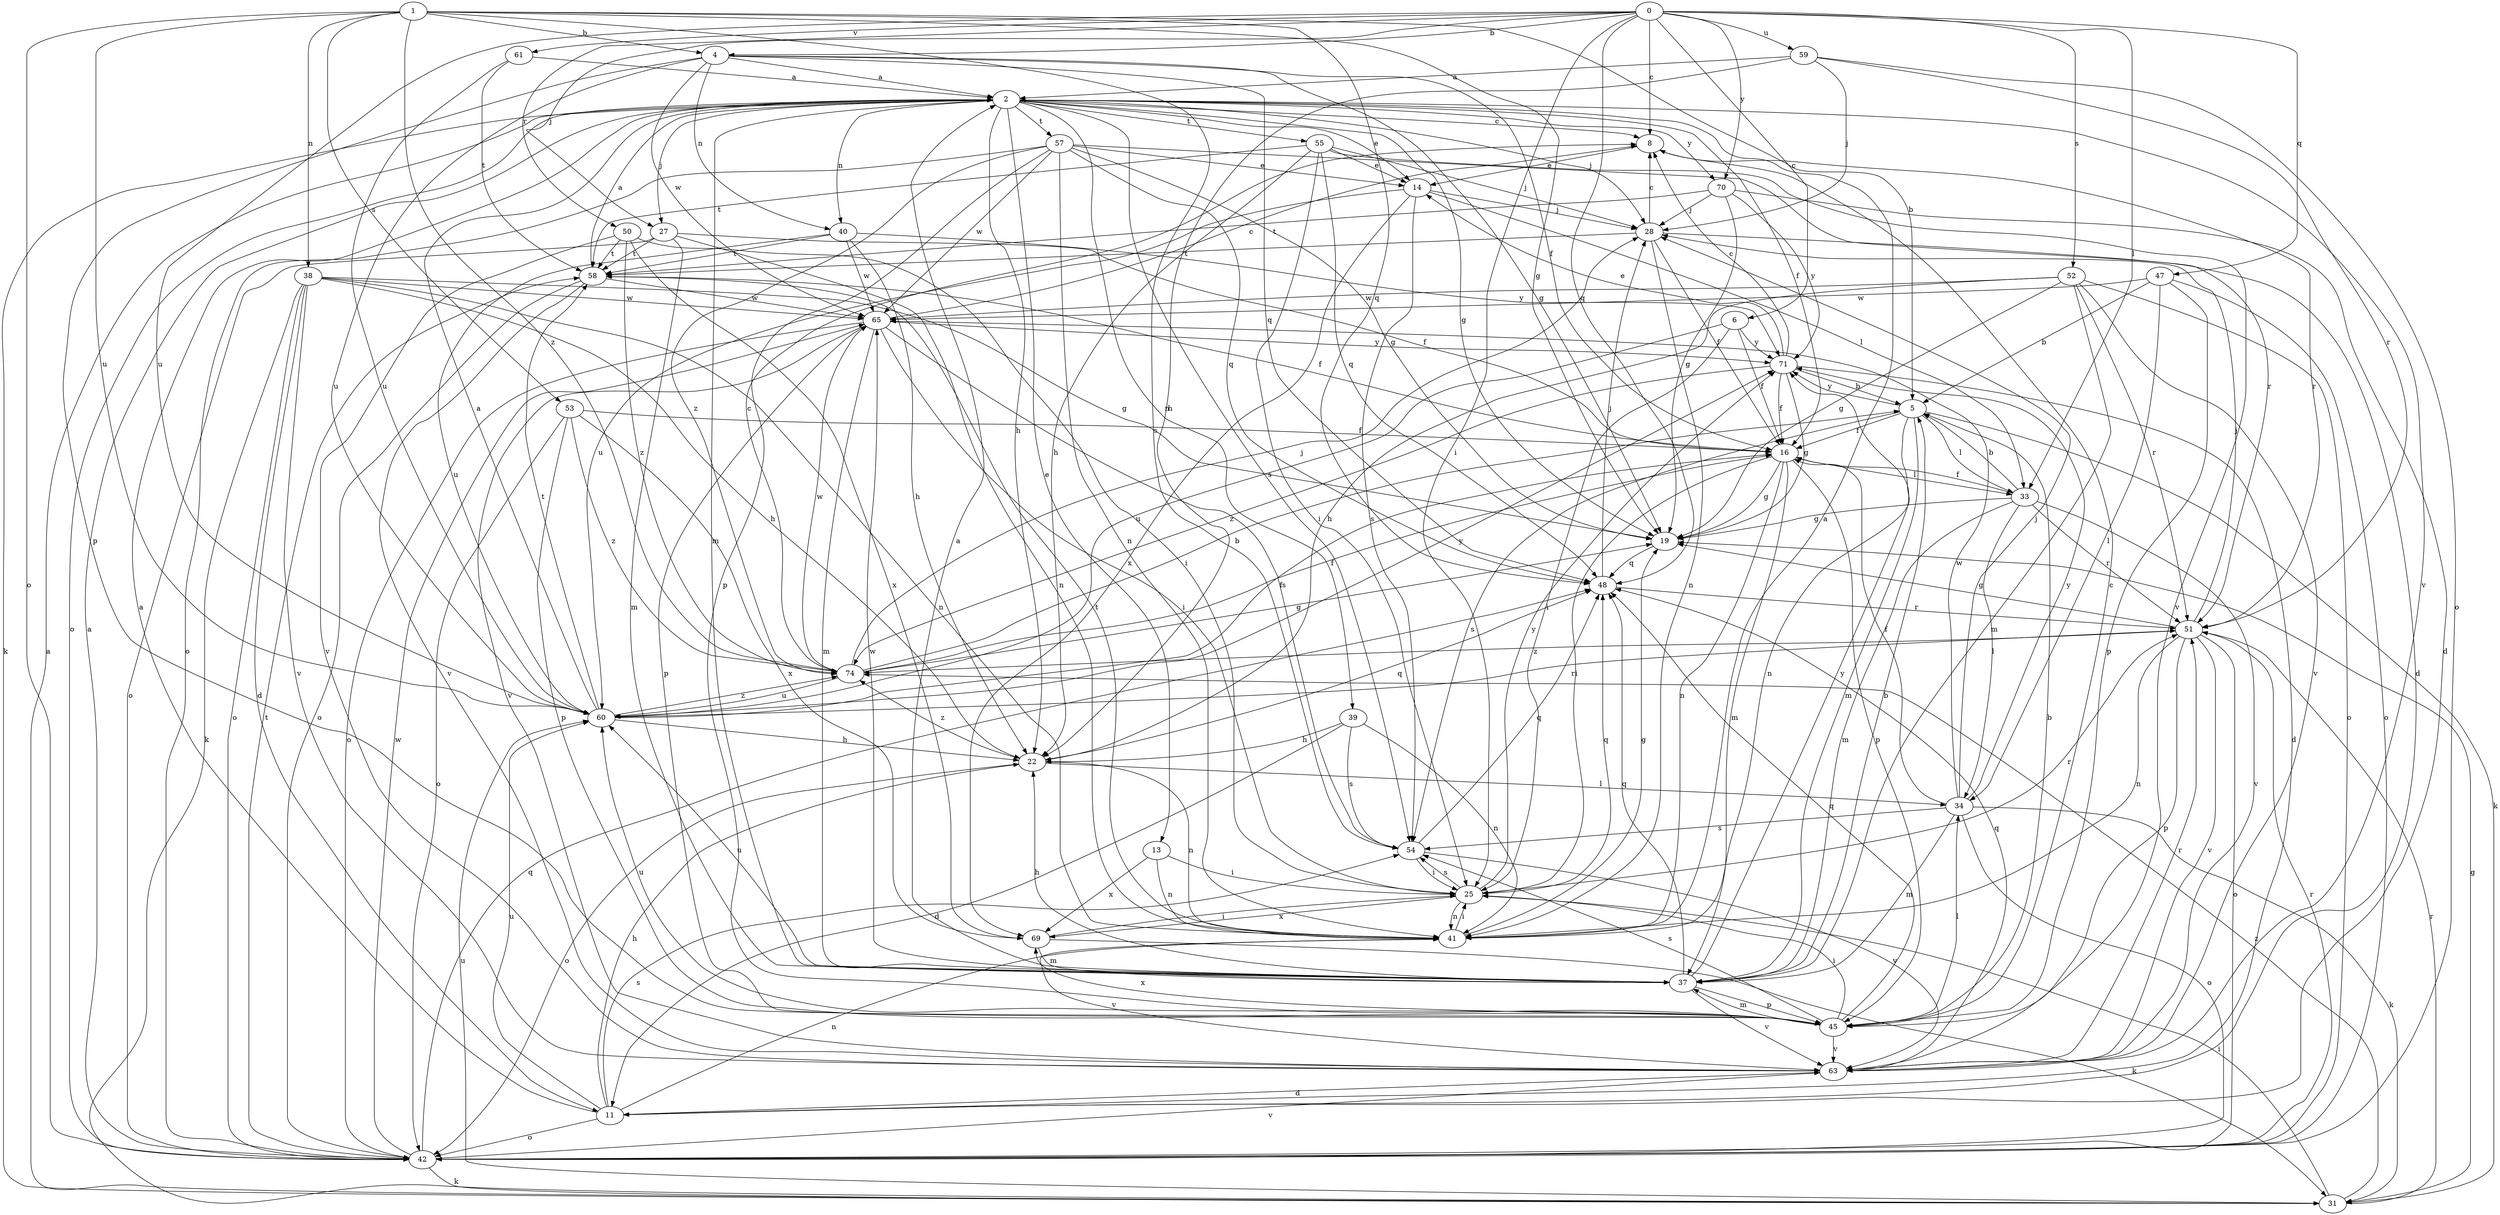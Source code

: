 strict digraph  {
0;
1;
2;
4;
5;
6;
8;
11;
13;
14;
16;
19;
22;
25;
27;
28;
31;
33;
34;
37;
38;
39;
40;
41;
42;
45;
47;
48;
50;
51;
52;
53;
54;
55;
57;
58;
59;
60;
61;
63;
65;
69;
70;
71;
74;
0 -> 4  [label=b];
0 -> 6  [label=c];
0 -> 8  [label=c];
0 -> 25  [label=i];
0 -> 27  [label=j];
0 -> 33  [label=l];
0 -> 47  [label=q];
0 -> 48  [label=q];
0 -> 50  [label=r];
0 -> 52  [label=s];
0 -> 59  [label=u];
0 -> 60  [label=u];
0 -> 61  [label=v];
0 -> 70  [label=y];
1 -> 4  [label=b];
1 -> 5  [label=b];
1 -> 19  [label=g];
1 -> 38  [label=n];
1 -> 42  [label=o];
1 -> 48  [label=q];
1 -> 53  [label=s];
1 -> 54  [label=s];
1 -> 60  [label=u];
1 -> 74  [label=z];
2 -> 8  [label=c];
2 -> 13  [label=e];
2 -> 14  [label=e];
2 -> 16  [label=f];
2 -> 19  [label=g];
2 -> 22  [label=h];
2 -> 27  [label=j];
2 -> 28  [label=j];
2 -> 31  [label=k];
2 -> 37  [label=m];
2 -> 39  [label=n];
2 -> 40  [label=n];
2 -> 42  [label=o];
2 -> 54  [label=s];
2 -> 55  [label=t];
2 -> 57  [label=t];
2 -> 63  [label=v];
2 -> 70  [label=y];
4 -> 2  [label=a];
4 -> 16  [label=f];
4 -> 19  [label=g];
4 -> 40  [label=n];
4 -> 45  [label=p];
4 -> 48  [label=q];
4 -> 60  [label=u];
4 -> 65  [label=w];
5 -> 16  [label=f];
5 -> 31  [label=k];
5 -> 33  [label=l];
5 -> 37  [label=m];
5 -> 41  [label=n];
5 -> 54  [label=s];
5 -> 71  [label=y];
6 -> 16  [label=f];
6 -> 25  [label=i];
6 -> 60  [label=u];
6 -> 71  [label=y];
8 -> 14  [label=e];
8 -> 51  [label=r];
11 -> 2  [label=a];
11 -> 22  [label=h];
11 -> 41  [label=n];
11 -> 42  [label=o];
11 -> 54  [label=s];
11 -> 60  [label=u];
13 -> 25  [label=i];
13 -> 41  [label=n];
13 -> 69  [label=x];
14 -> 28  [label=j];
14 -> 33  [label=l];
14 -> 54  [label=s];
14 -> 60  [label=u];
14 -> 69  [label=x];
16 -> 19  [label=g];
16 -> 25  [label=i];
16 -> 33  [label=l];
16 -> 37  [label=m];
16 -> 41  [label=n];
16 -> 45  [label=p];
19 -> 48  [label=q];
22 -> 34  [label=l];
22 -> 41  [label=n];
22 -> 42  [label=o];
22 -> 48  [label=q];
22 -> 74  [label=z];
25 -> 41  [label=n];
25 -> 48  [label=q];
25 -> 51  [label=r];
25 -> 54  [label=s];
25 -> 69  [label=x];
25 -> 71  [label=y];
27 -> 16  [label=f];
27 -> 37  [label=m];
27 -> 41  [label=n];
27 -> 42  [label=o];
27 -> 58  [label=t];
28 -> 8  [label=c];
28 -> 11  [label=d];
28 -> 16  [label=f];
28 -> 41  [label=n];
28 -> 58  [label=t];
31 -> 2  [label=a];
31 -> 19  [label=g];
31 -> 25  [label=i];
31 -> 51  [label=r];
31 -> 60  [label=u];
31 -> 74  [label=z];
33 -> 5  [label=b];
33 -> 16  [label=f];
33 -> 19  [label=g];
33 -> 34  [label=l];
33 -> 37  [label=m];
33 -> 51  [label=r];
33 -> 63  [label=v];
34 -> 16  [label=f];
34 -> 28  [label=j];
34 -> 31  [label=k];
34 -> 37  [label=m];
34 -> 42  [label=o];
34 -> 54  [label=s];
34 -> 65  [label=w];
34 -> 71  [label=y];
37 -> 2  [label=a];
37 -> 5  [label=b];
37 -> 22  [label=h];
37 -> 45  [label=p];
37 -> 48  [label=q];
37 -> 60  [label=u];
37 -> 63  [label=v];
37 -> 65  [label=w];
37 -> 71  [label=y];
38 -> 11  [label=d];
38 -> 19  [label=g];
38 -> 22  [label=h];
38 -> 31  [label=k];
38 -> 41  [label=n];
38 -> 42  [label=o];
38 -> 63  [label=v];
38 -> 65  [label=w];
39 -> 11  [label=d];
39 -> 22  [label=h];
39 -> 41  [label=n];
39 -> 54  [label=s];
40 -> 22  [label=h];
40 -> 58  [label=t];
40 -> 60  [label=u];
40 -> 65  [label=w];
40 -> 71  [label=y];
41 -> 2  [label=a];
41 -> 19  [label=g];
41 -> 25  [label=i];
41 -> 58  [label=t];
41 -> 63  [label=v];
42 -> 2  [label=a];
42 -> 31  [label=k];
42 -> 48  [label=q];
42 -> 51  [label=r];
42 -> 58  [label=t];
42 -> 63  [label=v];
42 -> 65  [label=w];
45 -> 5  [label=b];
45 -> 8  [label=c];
45 -> 25  [label=i];
45 -> 34  [label=l];
45 -> 37  [label=m];
45 -> 48  [label=q];
45 -> 54  [label=s];
45 -> 60  [label=u];
45 -> 63  [label=v];
45 -> 69  [label=x];
47 -> 5  [label=b];
47 -> 34  [label=l];
47 -> 42  [label=o];
47 -> 45  [label=p];
47 -> 65  [label=w];
48 -> 28  [label=j];
48 -> 51  [label=r];
50 -> 25  [label=i];
50 -> 58  [label=t];
50 -> 63  [label=v];
50 -> 69  [label=x];
50 -> 74  [label=z];
51 -> 19  [label=g];
51 -> 28  [label=j];
51 -> 41  [label=n];
51 -> 42  [label=o];
51 -> 45  [label=p];
51 -> 63  [label=v];
51 -> 74  [label=z];
52 -> 19  [label=g];
52 -> 22  [label=h];
52 -> 37  [label=m];
52 -> 42  [label=o];
52 -> 51  [label=r];
52 -> 63  [label=v];
52 -> 65  [label=w];
53 -> 16  [label=f];
53 -> 42  [label=o];
53 -> 45  [label=p];
53 -> 69  [label=x];
53 -> 74  [label=z];
54 -> 25  [label=i];
54 -> 48  [label=q];
54 -> 63  [label=v];
55 -> 14  [label=e];
55 -> 22  [label=h];
55 -> 25  [label=i];
55 -> 28  [label=j];
55 -> 48  [label=q];
55 -> 58  [label=t];
55 -> 63  [label=v];
57 -> 14  [label=e];
57 -> 19  [label=g];
57 -> 41  [label=n];
57 -> 42  [label=o];
57 -> 45  [label=p];
57 -> 48  [label=q];
57 -> 51  [label=r];
57 -> 65  [label=w];
57 -> 74  [label=z];
58 -> 2  [label=a];
58 -> 16  [label=f];
58 -> 42  [label=o];
58 -> 63  [label=v];
58 -> 65  [label=w];
59 -> 2  [label=a];
59 -> 22  [label=h];
59 -> 28  [label=j];
59 -> 42  [label=o];
59 -> 51  [label=r];
60 -> 2  [label=a];
60 -> 16  [label=f];
60 -> 22  [label=h];
60 -> 51  [label=r];
60 -> 58  [label=t];
60 -> 71  [label=y];
60 -> 74  [label=z];
61 -> 2  [label=a];
61 -> 58  [label=t];
61 -> 60  [label=u];
63 -> 11  [label=d];
63 -> 48  [label=q];
63 -> 51  [label=r];
65 -> 8  [label=c];
65 -> 25  [label=i];
65 -> 37  [label=m];
65 -> 42  [label=o];
65 -> 45  [label=p];
65 -> 54  [label=s];
65 -> 63  [label=v];
65 -> 71  [label=y];
69 -> 25  [label=i];
69 -> 31  [label=k];
69 -> 37  [label=m];
70 -> 11  [label=d];
70 -> 19  [label=g];
70 -> 28  [label=j];
70 -> 58  [label=t];
70 -> 71  [label=y];
71 -> 5  [label=b];
71 -> 8  [label=c];
71 -> 11  [label=d];
71 -> 14  [label=e];
71 -> 16  [label=f];
71 -> 19  [label=g];
71 -> 74  [label=z];
74 -> 5  [label=b];
74 -> 8  [label=c];
74 -> 16  [label=f];
74 -> 19  [label=g];
74 -> 28  [label=j];
74 -> 60  [label=u];
74 -> 65  [label=w];
}
